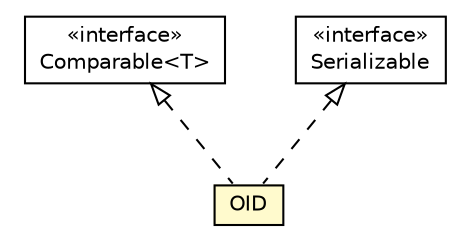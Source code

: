 #!/usr/local/bin/dot
#
# Class diagram 
# Generated by UMLGraph version 5.1 (http://www.umlgraph.org/)
#

digraph G {
	edge [fontname="Helvetica",fontsize=10,labelfontname="Helvetica",labelfontsize=10];
	node [fontname="Helvetica",fontsize=10,shape=plaintext];
	nodesep=0.25;
	ranksep=0.5;
	// pt.ist.fenixframework.backend.OID
	c61376 [label=<<table title="pt.ist.fenixframework.backend.OID" border="0" cellborder="1" cellspacing="0" cellpadding="2" port="p" bgcolor="lemonChiffon" href="./OID.html">
		<tr><td><table border="0" cellspacing="0" cellpadding="1">
<tr><td align="center" balign="center"> OID </td></tr>
		</table></td></tr>
		</table>>, fontname="Helvetica", fontcolor="black", fontsize=10.0];
	//pt.ist.fenixframework.backend.OID implements java.lang.Comparable<T>
	c61616:p -> c61376:p [dir=back,arrowtail=empty,style=dashed];
	//pt.ist.fenixframework.backend.OID implements java.io.Serializable
	c61617:p -> c61376:p [dir=back,arrowtail=empty,style=dashed];
	// java.io.Serializable
	c61617 [label=<<table title="java.io.Serializable" border="0" cellborder="1" cellspacing="0" cellpadding="2" port="p" href="http://java.sun.com/j2se/1.4.2/docs/api/java/io/Serializable.html">
		<tr><td><table border="0" cellspacing="0" cellpadding="1">
<tr><td align="center" balign="center"> &#171;interface&#187; </td></tr>
<tr><td align="center" balign="center"> Serializable </td></tr>
		</table></td></tr>
		</table>>, fontname="Helvetica", fontcolor="black", fontsize=10.0];
	// java.lang.Comparable<T>
	c61616 [label=<<table title="java.lang.Comparable" border="0" cellborder="1" cellspacing="0" cellpadding="2" port="p" href="http://java.sun.com/j2se/1.4.2/docs/api/java/lang/Comparable.html">
		<tr><td><table border="0" cellspacing="0" cellpadding="1">
<tr><td align="center" balign="center"> &#171;interface&#187; </td></tr>
<tr><td align="center" balign="center"> Comparable&lt;T&gt; </td></tr>
		</table></td></tr>
		</table>>, fontname="Helvetica", fontcolor="black", fontsize=10.0];
}


